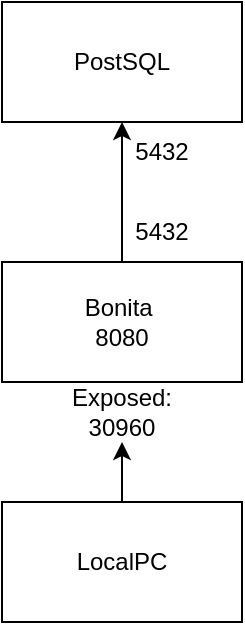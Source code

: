 <mxfile version="20.8.20" type="github">
  <diagram name="Page-1" id="rg6AFIGPu2cfCfuLSMB0">
    <mxGraphModel dx="862" dy="447" grid="1" gridSize="10" guides="1" tooltips="1" connect="1" arrows="1" fold="1" page="1" pageScale="1" pageWidth="827" pageHeight="1169" math="0" shadow="0">
      <root>
        <mxCell id="0" />
        <mxCell id="1" parent="0" />
        <mxCell id="GXz1wZXAOwhzDFaL_Tbr-7" value="" style="edgeStyle=orthogonalEdgeStyle;rounded=0;orthogonalLoop=1;jettySize=auto;html=1;" edge="1" parent="1" source="GXz1wZXAOwhzDFaL_Tbr-1" target="GXz1wZXAOwhzDFaL_Tbr-2">
          <mxGeometry relative="1" as="geometry" />
        </mxCell>
        <mxCell id="GXz1wZXAOwhzDFaL_Tbr-1" value="Bonita&amp;nbsp;&lt;br&gt;8080" style="rounded=0;whiteSpace=wrap;html=1;" vertex="1" parent="1">
          <mxGeometry x="350" y="210" width="120" height="60" as="geometry" />
        </mxCell>
        <mxCell id="GXz1wZXAOwhzDFaL_Tbr-2" value="PostSQL" style="rounded=0;whiteSpace=wrap;html=1;" vertex="1" parent="1">
          <mxGeometry x="350" y="80" width="120" height="60" as="geometry" />
        </mxCell>
        <mxCell id="GXz1wZXAOwhzDFaL_Tbr-6" value="" style="edgeStyle=orthogonalEdgeStyle;rounded=0;orthogonalLoop=1;jettySize=auto;html=1;" edge="1" parent="1" source="GXz1wZXAOwhzDFaL_Tbr-4" target="GXz1wZXAOwhzDFaL_Tbr-5">
          <mxGeometry relative="1" as="geometry" />
        </mxCell>
        <mxCell id="GXz1wZXAOwhzDFaL_Tbr-4" value="LocalPC" style="rounded=0;whiteSpace=wrap;html=1;" vertex="1" parent="1">
          <mxGeometry x="350" y="330" width="120" height="60" as="geometry" />
        </mxCell>
        <mxCell id="GXz1wZXAOwhzDFaL_Tbr-5" value="Exposed:&lt;br&gt;30960" style="text;html=1;strokeColor=none;fillColor=none;align=center;verticalAlign=middle;whiteSpace=wrap;rounded=0;" vertex="1" parent="1">
          <mxGeometry x="380" y="270" width="60" height="30" as="geometry" />
        </mxCell>
        <mxCell id="GXz1wZXAOwhzDFaL_Tbr-8" value="5432" style="text;html=1;strokeColor=none;fillColor=none;align=center;verticalAlign=middle;whiteSpace=wrap;rounded=0;" vertex="1" parent="1">
          <mxGeometry x="400" y="140" width="60" height="30" as="geometry" />
        </mxCell>
        <mxCell id="GXz1wZXAOwhzDFaL_Tbr-9" value="5432" style="text;html=1;strokeColor=none;fillColor=none;align=center;verticalAlign=middle;whiteSpace=wrap;rounded=0;" vertex="1" parent="1">
          <mxGeometry x="400" y="180" width="60" height="30" as="geometry" />
        </mxCell>
      </root>
    </mxGraphModel>
  </diagram>
</mxfile>

